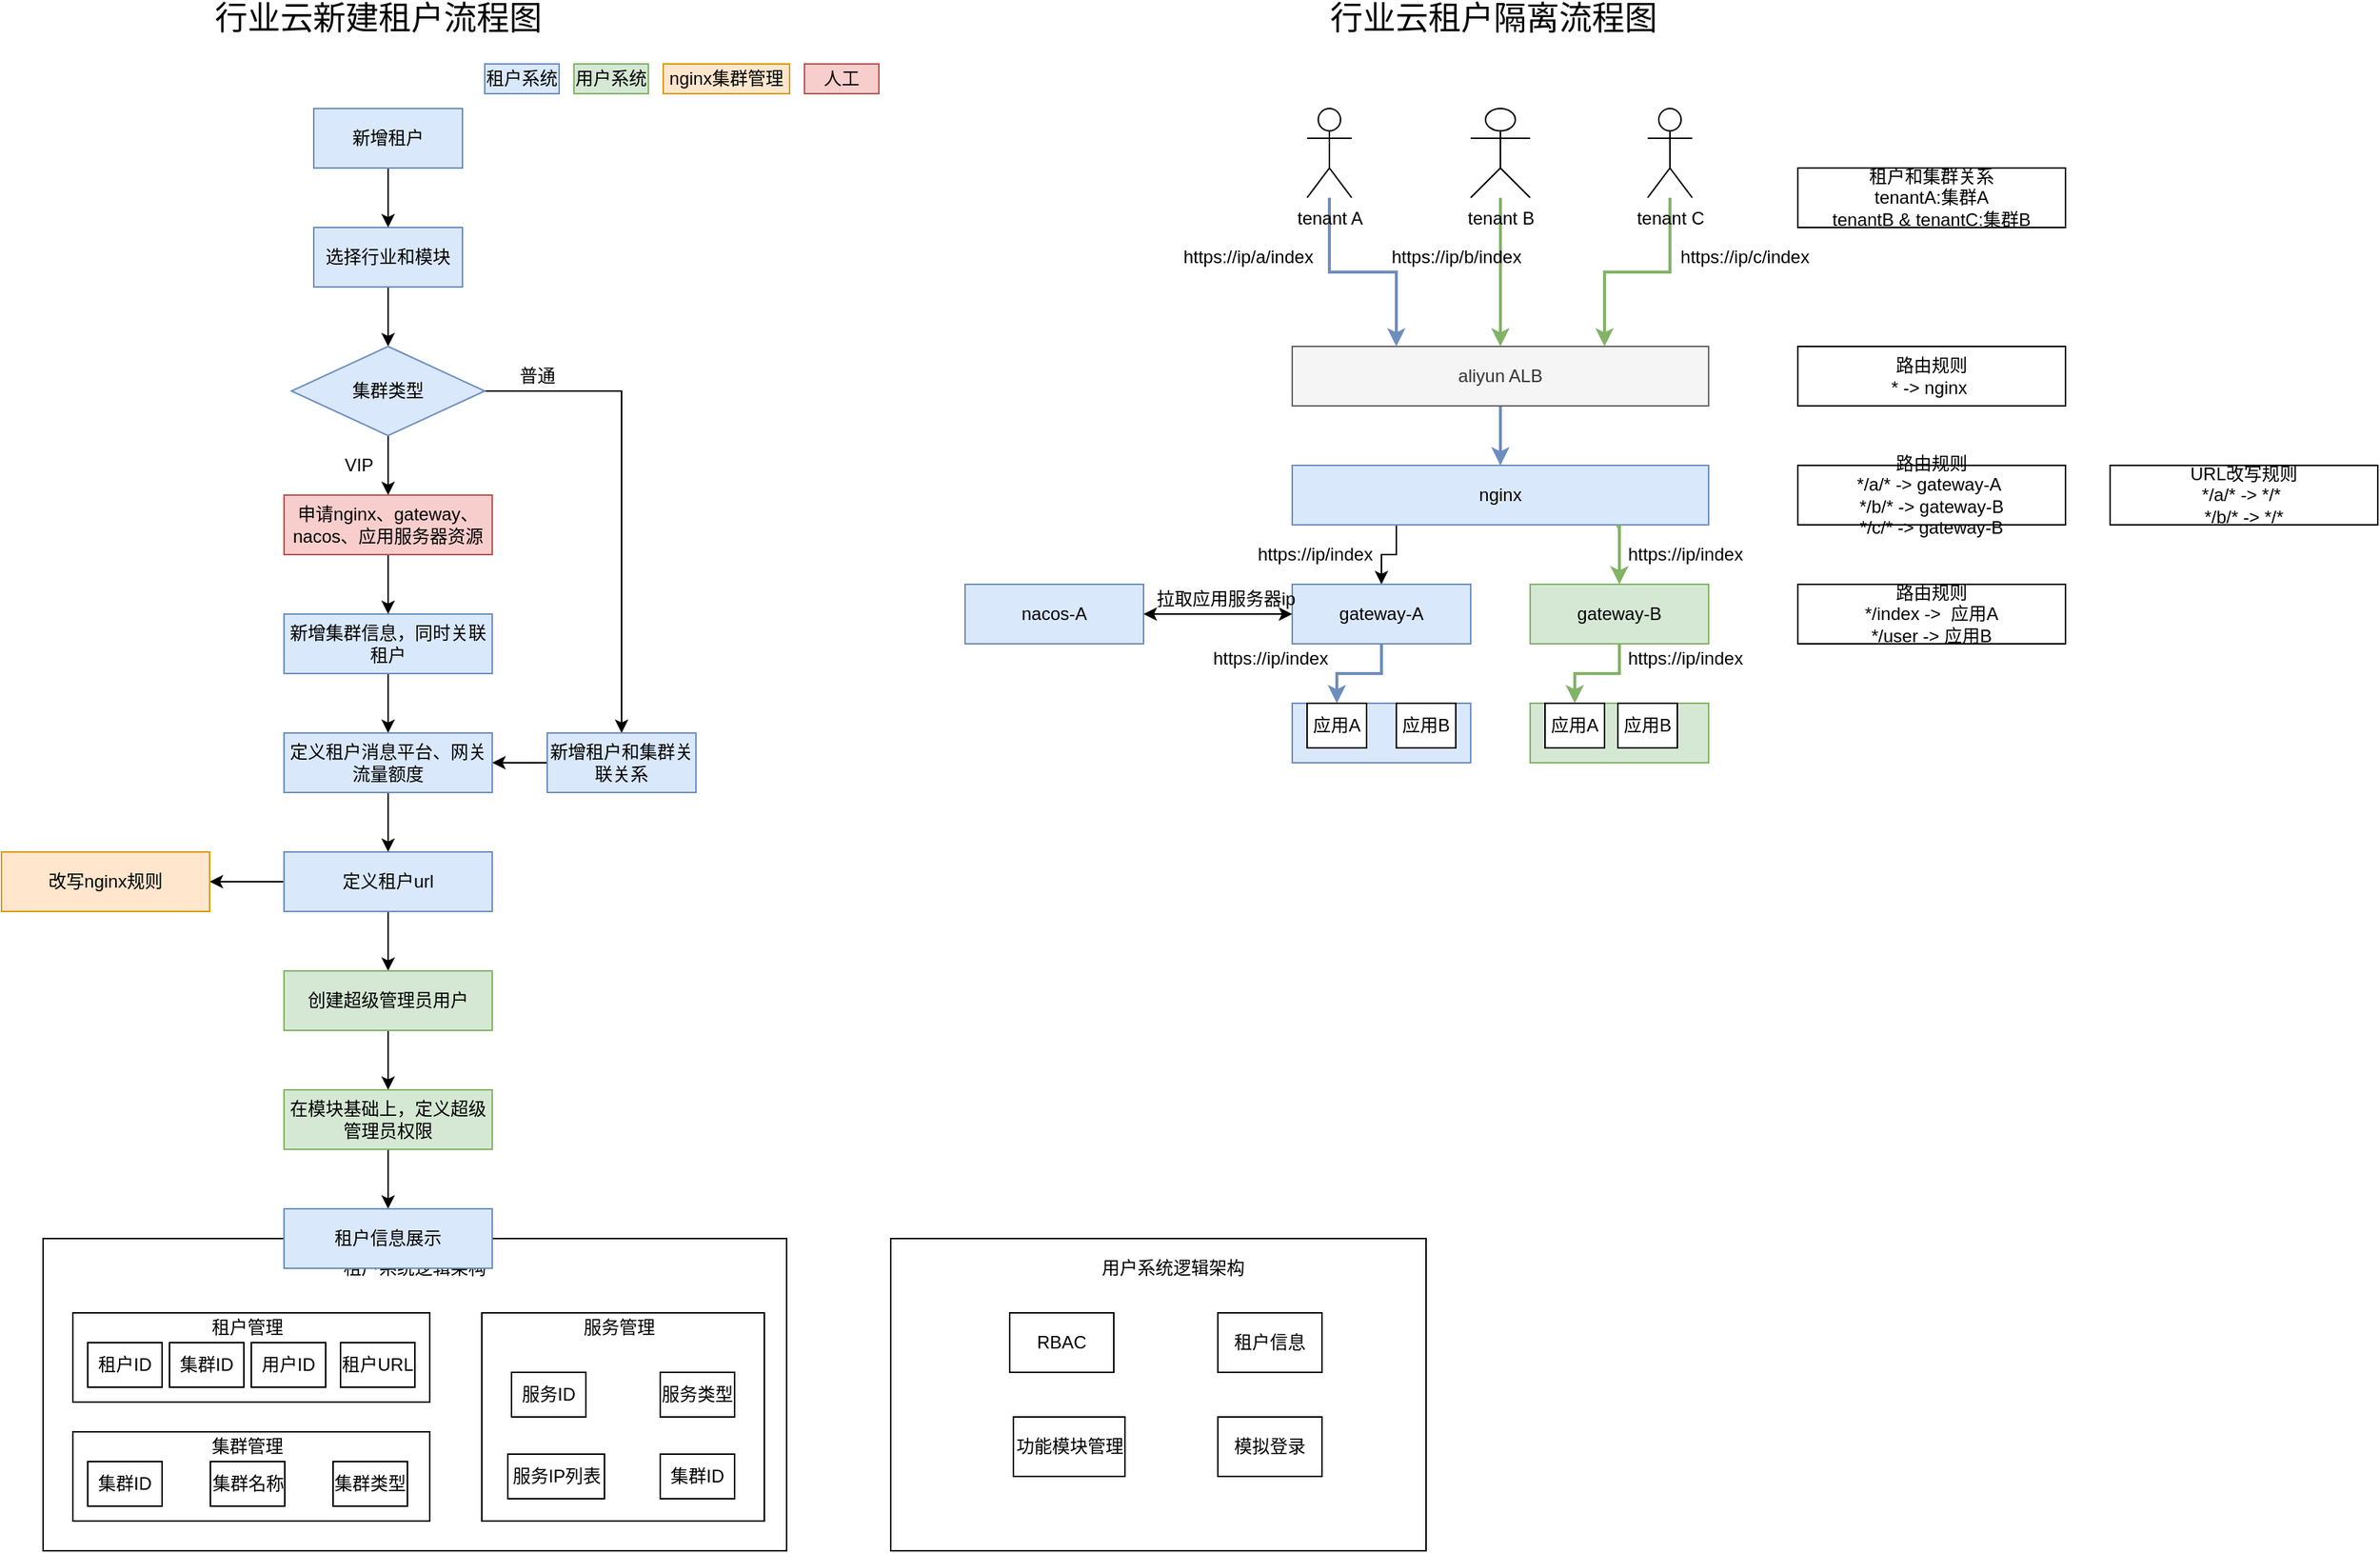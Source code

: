 <mxfile version="14.6.12" type="github">
  <diagram id="JblWaZ8aB8iVZCQLwsj8" name="Page-1">
    <mxGraphModel dx="2249" dy="1931" grid="1" gridSize="10" guides="1" tooltips="1" connect="1" arrows="1" fold="1" page="1" pageScale="1" pageWidth="827" pageHeight="1169" math="0" shadow="0">
      <root>
        <mxCell id="0" />
        <mxCell id="1" parent="0" />
        <mxCell id="si1Oo1tkvW6U5wxhtszM-8" style="edgeStyle=orthogonalEdgeStyle;rounded=0;orthogonalLoop=1;jettySize=auto;html=1;entryX=0.5;entryY=0;entryDx=0;entryDy=0;fillColor=#d5e8d4;strokeColor=#82b366;strokeWidth=2;" parent="1" source="si1Oo1tkvW6U5wxhtszM-1" target="si1Oo1tkvW6U5wxhtszM-6" edge="1">
          <mxGeometry relative="1" as="geometry" />
        </mxCell>
        <mxCell id="si1Oo1tkvW6U5wxhtszM-1" value="tenant B" style="shape=umlActor;verticalLabelPosition=bottom;verticalAlign=top;html=1;outlineConnect=0;" parent="1" vertex="1">
          <mxGeometry x="280" y="40" width="40" height="60" as="geometry" />
        </mxCell>
        <mxCell id="si1Oo1tkvW6U5wxhtszM-9" style="edgeStyle=orthogonalEdgeStyle;rounded=0;orthogonalLoop=1;jettySize=auto;html=1;entryX=0.25;entryY=0;entryDx=0;entryDy=0;fillColor=#dae8fc;strokeColor=#6c8ebf;strokeWidth=2;" parent="1" source="si1Oo1tkvW6U5wxhtszM-2" target="si1Oo1tkvW6U5wxhtszM-6" edge="1">
          <mxGeometry relative="1" as="geometry" />
        </mxCell>
        <mxCell id="si1Oo1tkvW6U5wxhtszM-2" value="tenant A" style="shape=umlActor;verticalLabelPosition=bottom;verticalAlign=top;html=1;outlineConnect=0;" parent="1" vertex="1">
          <mxGeometry x="170" y="40" width="30" height="60" as="geometry" />
        </mxCell>
        <mxCell id="si1Oo1tkvW6U5wxhtszM-10" style="edgeStyle=orthogonalEdgeStyle;rounded=0;orthogonalLoop=1;jettySize=auto;html=1;entryX=0.75;entryY=0;entryDx=0;entryDy=0;strokeColor=#82b366;strokeWidth=2;fillColor=#d5e8d4;" parent="1" source="si1Oo1tkvW6U5wxhtszM-3" target="si1Oo1tkvW6U5wxhtszM-6" edge="1">
          <mxGeometry relative="1" as="geometry" />
        </mxCell>
        <mxCell id="si1Oo1tkvW6U5wxhtszM-3" value="tenant C" style="shape=umlActor;verticalLabelPosition=bottom;verticalAlign=top;html=1;outlineConnect=0;" parent="1" vertex="1">
          <mxGeometry x="399" y="40" width="30" height="60" as="geometry" />
        </mxCell>
        <mxCell id="si1Oo1tkvW6U5wxhtszM-5" value="租户和集群关系&lt;br&gt;tenantA:集群A&lt;br&gt;tenantB &amp;amp; tenantC:集群B" style="rounded=0;whiteSpace=wrap;html=1;" parent="1" vertex="1">
          <mxGeometry x="500" y="80" width="180" height="40" as="geometry" />
        </mxCell>
        <mxCell id="si1Oo1tkvW6U5wxhtszM-17" style="edgeStyle=orthogonalEdgeStyle;rounded=0;orthogonalLoop=1;jettySize=auto;html=1;exitX=0.5;exitY=1;exitDx=0;exitDy=0;strokeColor=#6c8ebf;strokeWidth=2;fillColor=#dae8fc;" parent="1" source="si1Oo1tkvW6U5wxhtszM-6" target="si1Oo1tkvW6U5wxhtszM-14" edge="1">
          <mxGeometry relative="1" as="geometry" />
        </mxCell>
        <mxCell id="si1Oo1tkvW6U5wxhtszM-6" value="aliyun ALB" style="rounded=0;whiteSpace=wrap;html=1;fillColor=#f5f5f5;strokeColor=#666666;fontColor=#333333;" parent="1" vertex="1">
          <mxGeometry x="160" y="200" width="280" height="40" as="geometry" />
        </mxCell>
        <mxCell id="si1Oo1tkvW6U5wxhtszM-11" value="https://ip/a/index" style="text;html=1;align=center;verticalAlign=middle;resizable=0;points=[];autosize=1;strokeColor=none;" parent="1" vertex="1">
          <mxGeometry x="80" y="130" width="100" height="20" as="geometry" />
        </mxCell>
        <mxCell id="si1Oo1tkvW6U5wxhtszM-12" value="https://ip/b/index" style="text;html=1;align=center;verticalAlign=middle;resizable=0;points=[];autosize=1;strokeColor=none;" parent="1" vertex="1">
          <mxGeometry x="220" y="130" width="100" height="20" as="geometry" />
        </mxCell>
        <mxCell id="si1Oo1tkvW6U5wxhtszM-13" value="https://ip/c/index" style="text;html=1;align=center;verticalAlign=middle;resizable=0;points=[];autosize=1;strokeColor=none;" parent="1" vertex="1">
          <mxGeometry x="414" y="130" width="100" height="20" as="geometry" />
        </mxCell>
        <mxCell id="si1Oo1tkvW6U5wxhtszM-123" style="edgeStyle=orthogonalEdgeStyle;rounded=0;orthogonalLoop=1;jettySize=auto;html=1;exitX=0.25;exitY=1;exitDx=0;exitDy=0;entryX=0.5;entryY=0;entryDx=0;entryDy=0;strokeWidth=1;" parent="1" source="si1Oo1tkvW6U5wxhtszM-14" target="si1Oo1tkvW6U5wxhtszM-25" edge="1">
          <mxGeometry relative="1" as="geometry" />
        </mxCell>
        <mxCell id="si1Oo1tkvW6U5wxhtszM-14" value="nginx" style="rounded=0;whiteSpace=wrap;html=1;fillColor=#dae8fc;strokeColor=#6c8ebf;" parent="1" vertex="1">
          <mxGeometry x="160" y="280" width="280" height="40" as="geometry" />
        </mxCell>
        <mxCell id="si1Oo1tkvW6U5wxhtszM-28" style="edgeStyle=orthogonalEdgeStyle;rounded=0;orthogonalLoop=1;jettySize=auto;html=1;exitX=0.779;exitY=1.025;exitDx=0;exitDy=0;entryX=0.5;entryY=0;entryDx=0;entryDy=0;strokeColor=#82b366;strokeWidth=2;fillColor=#d5e8d4;exitPerimeter=0;" parent="1" target="si1Oo1tkvW6U5wxhtszM-26" edge="1" source="si1Oo1tkvW6U5wxhtszM-14">
          <mxGeometry relative="1" as="geometry">
            <mxPoint x="380" y="360" as="sourcePoint" />
          </mxGeometry>
        </mxCell>
        <mxCell id="si1Oo1tkvW6U5wxhtszM-20" value="路由规则&lt;br&gt;* -&amp;gt; nginx&amp;nbsp;" style="rounded=0;whiteSpace=wrap;html=1;" parent="1" vertex="1">
          <mxGeometry x="500" y="200" width="180" height="40" as="geometry" />
        </mxCell>
        <mxCell id="si1Oo1tkvW6U5wxhtszM-56" style="edgeStyle=orthogonalEdgeStyle;rounded=0;orthogonalLoop=1;jettySize=auto;html=1;exitX=0.5;exitY=1;exitDx=0;exitDy=0;entryX=0.5;entryY=0;entryDx=0;entryDy=0;strokeColor=#6c8ebf;strokeWidth=2;fillColor=#dae8fc;" parent="1" source="si1Oo1tkvW6U5wxhtszM-25" target="si1Oo1tkvW6U5wxhtszM-45" edge="1">
          <mxGeometry relative="1" as="geometry" />
        </mxCell>
        <mxCell id="si1Oo1tkvW6U5wxhtszM-25" value="gateway-A" style="rounded=0;whiteSpace=wrap;html=1;fillColor=#dae8fc;strokeColor=#6c8ebf;" parent="1" vertex="1">
          <mxGeometry x="160" y="360" width="120" height="40" as="geometry" />
        </mxCell>
        <mxCell id="si1Oo1tkvW6U5wxhtszM-57" style="edgeStyle=orthogonalEdgeStyle;rounded=0;orthogonalLoop=1;jettySize=auto;html=1;exitX=0.5;exitY=1;exitDx=0;exitDy=0;entryX=0.5;entryY=0;entryDx=0;entryDy=0;strokeColor=#82b366;strokeWidth=2;fillColor=#d5e8d4;" parent="1" source="si1Oo1tkvW6U5wxhtszM-26" target="si1Oo1tkvW6U5wxhtszM-51" edge="1">
          <mxGeometry relative="1" as="geometry" />
        </mxCell>
        <mxCell id="si1Oo1tkvW6U5wxhtszM-26" value="gateway-B" style="rounded=0;whiteSpace=wrap;html=1;fillColor=#d5e8d4;strokeColor=#82b366;" parent="1" vertex="1">
          <mxGeometry x="320" y="360" width="120" height="40" as="geometry" />
        </mxCell>
        <mxCell id="si1Oo1tkvW6U5wxhtszM-29" value="https://ip/index" style="text;html=1;align=center;verticalAlign=middle;resizable=0;points=[];autosize=1;strokeColor=none;" parent="1" vertex="1">
          <mxGeometry x="130" y="330" width="90" height="20" as="geometry" />
        </mxCell>
        <mxCell id="si1Oo1tkvW6U5wxhtszM-30" value="https://ip/index" style="text;html=1;align=center;verticalAlign=middle;resizable=0;points=[];autosize=1;strokeColor=none;" parent="1" vertex="1">
          <mxGeometry x="379" y="330" width="90" height="20" as="geometry" />
        </mxCell>
        <mxCell id="si1Oo1tkvW6U5wxhtszM-31" value="nacos-A" style="rounded=0;whiteSpace=wrap;html=1;fillColor=#dae8fc;strokeColor=#6c8ebf;" parent="1" vertex="1">
          <mxGeometry x="-60" y="360" width="120" height="40" as="geometry" />
        </mxCell>
        <mxCell id="si1Oo1tkvW6U5wxhtszM-35" value="" style="endArrow=classic;startArrow=classic;html=1;entryX=0;entryY=0.5;entryDx=0;entryDy=0;exitX=1;exitY=0.5;exitDx=0;exitDy=0;" parent="1" source="si1Oo1tkvW6U5wxhtszM-31" edge="1" target="si1Oo1tkvW6U5wxhtszM-25">
          <mxGeometry width="50" height="50" relative="1" as="geometry">
            <mxPoint x="100" y="429.5" as="sourcePoint" />
            <mxPoint x="160" y="429.5" as="targetPoint" />
          </mxGeometry>
        </mxCell>
        <mxCell id="si1Oo1tkvW6U5wxhtszM-38" value="拉取应用服务器ip" style="text;html=1;align=center;verticalAlign=middle;resizable=0;points=[];autosize=1;strokeColor=none;" parent="1" vertex="1">
          <mxGeometry x="60" y="360" width="110" height="20" as="geometry" />
        </mxCell>
        <mxCell id="si1Oo1tkvW6U5wxhtszM-41" value="路由规则&lt;br&gt;*/index -&amp;gt;&amp;nbsp; 应用A&lt;br&gt;*/user -&amp;gt; 应用B" style="rounded=0;whiteSpace=wrap;html=1;" parent="1" vertex="1">
          <mxGeometry x="500" y="360" width="180" height="40" as="geometry" />
        </mxCell>
        <mxCell id="si1Oo1tkvW6U5wxhtszM-44" value="" style="rounded=0;whiteSpace=wrap;html=1;fillColor=#dae8fc;strokeColor=#6c8ebf;" parent="1" vertex="1">
          <mxGeometry x="160" y="440" width="120" height="40" as="geometry" />
        </mxCell>
        <mxCell id="si1Oo1tkvW6U5wxhtszM-45" value="应用A" style="rounded=0;whiteSpace=wrap;html=1;" parent="1" vertex="1">
          <mxGeometry x="170" y="440" width="40" height="30" as="geometry" />
        </mxCell>
        <mxCell id="si1Oo1tkvW6U5wxhtszM-46" value="应用B" style="rounded=0;whiteSpace=wrap;html=1;" parent="1" vertex="1">
          <mxGeometry x="230" y="440" width="40" height="30" as="geometry" />
        </mxCell>
        <mxCell id="si1Oo1tkvW6U5wxhtszM-50" value="" style="rounded=0;whiteSpace=wrap;html=1;fillColor=#d5e8d4;strokeColor=#82b366;" parent="1" vertex="1">
          <mxGeometry x="320" y="440" width="120" height="40" as="geometry" />
        </mxCell>
        <mxCell id="si1Oo1tkvW6U5wxhtszM-51" value="应用A" style="rounded=0;whiteSpace=wrap;html=1;" parent="1" vertex="1">
          <mxGeometry x="330" y="440" width="40" height="30" as="geometry" />
        </mxCell>
        <mxCell id="si1Oo1tkvW6U5wxhtszM-52" value="应用B" style="rounded=0;whiteSpace=wrap;html=1;" parent="1" vertex="1">
          <mxGeometry x="379" y="440" width="40" height="30" as="geometry" />
        </mxCell>
        <mxCell id="si1Oo1tkvW6U5wxhtszM-58" value="https://ip/index" style="text;html=1;align=center;verticalAlign=middle;resizable=0;points=[];autosize=1;strokeColor=none;" parent="1" vertex="1">
          <mxGeometry x="100" y="400" width="90" height="20" as="geometry" />
        </mxCell>
        <mxCell id="si1Oo1tkvW6U5wxhtszM-61" value="https://ip/index" style="text;html=1;align=center;verticalAlign=middle;resizable=0;points=[];autosize=1;strokeColor=none;" parent="1" vertex="1">
          <mxGeometry x="379" y="400" width="90" height="20" as="geometry" />
        </mxCell>
        <mxCell id="si1Oo1tkvW6U5wxhtszM-64" value="&lt;font style=&quot;font-size: 22px&quot;&gt;行业云租户隔离流程图&lt;/font&gt;" style="text;html=1;align=center;verticalAlign=middle;resizable=0;points=[];autosize=1;strokeColor=none;" parent="1" vertex="1">
          <mxGeometry x="175" y="-30" width="240" height="20" as="geometry" />
        </mxCell>
        <mxCell id="si1Oo1tkvW6U5wxhtszM-65" value="&lt;font style=&quot;font-size: 22px&quot;&gt;行业云新建租户流程图&lt;/font&gt;" style="text;html=1;align=center;verticalAlign=middle;resizable=0;points=[];autosize=1;strokeColor=none;" parent="1" vertex="1">
          <mxGeometry x="-575" y="-30" width="240" height="20" as="geometry" />
        </mxCell>
        <mxCell id="si1Oo1tkvW6U5wxhtszM-69" style="edgeStyle=orthogonalEdgeStyle;rounded=0;orthogonalLoop=1;jettySize=auto;html=1;exitX=0.5;exitY=1;exitDx=0;exitDy=0;entryX=0.5;entryY=0;entryDx=0;entryDy=0;strokeWidth=1;" parent="1" source="si1Oo1tkvW6U5wxhtszM-66" target="si1Oo1tkvW6U5wxhtszM-68" edge="1">
          <mxGeometry relative="1" as="geometry" />
        </mxCell>
        <mxCell id="si1Oo1tkvW6U5wxhtszM-66" value="选择行业和模块" style="rounded=0;whiteSpace=wrap;html=1;fillColor=#dae8fc;strokeColor=#6c8ebf;" parent="1" vertex="1">
          <mxGeometry x="-498" y="120" width="100" height="40" as="geometry" />
        </mxCell>
        <mxCell id="si1Oo1tkvW6U5wxhtszM-73" style="edgeStyle=orthogonalEdgeStyle;rounded=0;orthogonalLoop=1;jettySize=auto;html=1;strokeWidth=1;" parent="1" source="si1Oo1tkvW6U5wxhtszM-68" target="si1Oo1tkvW6U5wxhtszM-72" edge="1">
          <mxGeometry relative="1" as="geometry" />
        </mxCell>
        <mxCell id="oAvXjp7Cg_e-QrGF-36S-9" style="edgeStyle=orthogonalEdgeStyle;rounded=0;orthogonalLoop=1;jettySize=auto;html=1;exitX=0.5;exitY=1;exitDx=0;exitDy=0;entryX=0.5;entryY=0;entryDx=0;entryDy=0;" edge="1" parent="1" source="si1Oo1tkvW6U5wxhtszM-68" target="si1Oo1tkvW6U5wxhtszM-85">
          <mxGeometry relative="1" as="geometry" />
        </mxCell>
        <mxCell id="si1Oo1tkvW6U5wxhtszM-68" value="集群类型" style="rhombus;whiteSpace=wrap;html=1;fillColor=#dae8fc;strokeColor=#6c8ebf;strokeWidth=1;" parent="1" vertex="1">
          <mxGeometry x="-513" y="200" width="130" height="60" as="geometry" />
        </mxCell>
        <mxCell id="oAvXjp7Cg_e-QrGF-36S-14" style="edgeStyle=orthogonalEdgeStyle;rounded=0;orthogonalLoop=1;jettySize=auto;html=1;exitX=0;exitY=0.5;exitDx=0;exitDy=0;entryX=1;entryY=0.5;entryDx=0;entryDy=0;" edge="1" parent="1" source="si1Oo1tkvW6U5wxhtszM-72" target="oAvXjp7Cg_e-QrGF-36S-13">
          <mxGeometry relative="1" as="geometry" />
        </mxCell>
        <mxCell id="si1Oo1tkvW6U5wxhtszM-72" value="新增租户和集群关联关系" style="rounded=0;whiteSpace=wrap;html=1;fillColor=#dae8fc;strokeColor=#6c8ebf;strokeWidth=1;" parent="1" vertex="1">
          <mxGeometry x="-341" y="460" width="100" height="40" as="geometry" />
        </mxCell>
        <mxCell id="si1Oo1tkvW6U5wxhtszM-74" value="普通" style="text;html=1;align=center;verticalAlign=middle;resizable=0;points=[];autosize=1;strokeColor=none;strokeWidth=1;" parent="1" vertex="1">
          <mxGeometry x="-368" y="210" width="40" height="20" as="geometry" />
        </mxCell>
        <mxCell id="oAvXjp7Cg_e-QrGF-36S-15" style="edgeStyle=orthogonalEdgeStyle;rounded=0;orthogonalLoop=1;jettySize=auto;html=1;exitX=0.5;exitY=1;exitDx=0;exitDy=0;entryX=0.5;entryY=0;entryDx=0;entryDy=0;" edge="1" parent="1" source="si1Oo1tkvW6U5wxhtszM-75" target="oAvXjp7Cg_e-QrGF-36S-13">
          <mxGeometry relative="1" as="geometry" />
        </mxCell>
        <mxCell id="si1Oo1tkvW6U5wxhtszM-75" value="新增集群信息，同时关联租户" style="rounded=0;whiteSpace=wrap;html=1;fillColor=#dae8fc;strokeColor=#6c8ebf;strokeWidth=1;" parent="1" vertex="1">
          <mxGeometry x="-518" y="380" width="140" height="40" as="geometry" />
        </mxCell>
        <mxCell id="si1Oo1tkvW6U5wxhtszM-80" style="edgeStyle=orthogonalEdgeStyle;rounded=0;orthogonalLoop=1;jettySize=auto;html=1;exitX=0.5;exitY=1;exitDx=0;exitDy=0;entryX=0.5;entryY=0;entryDx=0;entryDy=0;strokeWidth=1;" parent="1" source="si1Oo1tkvW6U5wxhtszM-76" target="si1Oo1tkvW6U5wxhtszM-79" edge="1">
          <mxGeometry relative="1" as="geometry" />
        </mxCell>
        <mxCell id="si1Oo1tkvW6U5wxhtszM-88" style="edgeStyle=orthogonalEdgeStyle;rounded=0;orthogonalLoop=1;jettySize=auto;html=1;entryX=1;entryY=0.5;entryDx=0;entryDy=0;strokeWidth=1;" parent="1" source="si1Oo1tkvW6U5wxhtszM-76" target="si1Oo1tkvW6U5wxhtszM-86" edge="1">
          <mxGeometry relative="1" as="geometry" />
        </mxCell>
        <mxCell id="si1Oo1tkvW6U5wxhtszM-76" value="定义租户url" style="rounded=0;whiteSpace=wrap;html=1;fillColor=#dae8fc;strokeColor=#6c8ebf;strokeWidth=1;" parent="1" vertex="1">
          <mxGeometry x="-518" y="540" width="140" height="40" as="geometry" />
        </mxCell>
        <mxCell id="si1Oo1tkvW6U5wxhtszM-90" style="edgeStyle=orthogonalEdgeStyle;rounded=0;orthogonalLoop=1;jettySize=auto;html=1;exitX=0.5;exitY=1;exitDx=0;exitDy=0;entryX=0.5;entryY=0;entryDx=0;entryDy=0;strokeWidth=1;" parent="1" source="si1Oo1tkvW6U5wxhtszM-79" target="si1Oo1tkvW6U5wxhtszM-89" edge="1">
          <mxGeometry relative="1" as="geometry" />
        </mxCell>
        <mxCell id="si1Oo1tkvW6U5wxhtszM-79" value="创建超级管理员用户" style="rounded=0;whiteSpace=wrap;html=1;fillColor=#d5e8d4;strokeColor=#82b366;" parent="1" vertex="1">
          <mxGeometry x="-518" y="620" width="140" height="40" as="geometry" />
        </mxCell>
        <mxCell id="si1Oo1tkvW6U5wxhtszM-82" value="租户系统" style="rounded=0;whiteSpace=wrap;html=1;fillColor=#dae8fc;strokeColor=#6c8ebf;" parent="1" vertex="1">
          <mxGeometry x="-383" y="10" width="50" height="20" as="geometry" />
        </mxCell>
        <mxCell id="si1Oo1tkvW6U5wxhtszM-83" value="用户系统" style="rounded=0;whiteSpace=wrap;html=1;fillColor=#d5e8d4;strokeColor=#82b366;" parent="1" vertex="1">
          <mxGeometry x="-323" y="10" width="50" height="20" as="geometry" />
        </mxCell>
        <mxCell id="si1Oo1tkvW6U5wxhtszM-84" value="nginx集群管理" style="rounded=0;whiteSpace=wrap;html=1;fillColor=#ffe6cc;strokeColor=#d79b00;" parent="1" vertex="1">
          <mxGeometry x="-263" y="10" width="85" height="20" as="geometry" />
        </mxCell>
        <mxCell id="oAvXjp7Cg_e-QrGF-36S-10" style="edgeStyle=orthogonalEdgeStyle;rounded=0;orthogonalLoop=1;jettySize=auto;html=1;exitX=0.5;exitY=1;exitDx=0;exitDy=0;entryX=0.5;entryY=0;entryDx=0;entryDy=0;" edge="1" parent="1" source="si1Oo1tkvW6U5wxhtszM-85" target="si1Oo1tkvW6U5wxhtszM-75">
          <mxGeometry relative="1" as="geometry" />
        </mxCell>
        <mxCell id="si1Oo1tkvW6U5wxhtszM-85" value="申请nginx、gateway、nacos、应用服务器资源" style="rounded=0;whiteSpace=wrap;html=1;fillColor=#f8cecc;strokeColor=#b85450;strokeWidth=1;" parent="1" vertex="1">
          <mxGeometry x="-518" y="300" width="140" height="40" as="geometry" />
        </mxCell>
        <mxCell id="si1Oo1tkvW6U5wxhtszM-86" value="改写nginx规则" style="rounded=0;whiteSpace=wrap;html=1;fillColor=#ffe6cc;strokeColor=#d79b00;strokeWidth=1;" parent="1" vertex="1">
          <mxGeometry x="-708" y="540" width="140" height="40" as="geometry" />
        </mxCell>
        <mxCell id="oAvXjp7Cg_e-QrGF-36S-18" style="edgeStyle=orthogonalEdgeStyle;rounded=0;orthogonalLoop=1;jettySize=auto;html=1;exitX=0.5;exitY=1;exitDx=0;exitDy=0;entryX=0.5;entryY=0;entryDx=0;entryDy=0;" edge="1" parent="1" source="si1Oo1tkvW6U5wxhtszM-89" target="oAvXjp7Cg_e-QrGF-36S-17">
          <mxGeometry relative="1" as="geometry" />
        </mxCell>
        <mxCell id="si1Oo1tkvW6U5wxhtszM-89" value="在模块基础上，定义超级管理员权限" style="rounded=0;whiteSpace=wrap;html=1;fillColor=#d5e8d4;strokeColor=#82b366;" parent="1" vertex="1">
          <mxGeometry x="-518" y="700" width="140" height="40" as="geometry" />
        </mxCell>
        <mxCell id="si1Oo1tkvW6U5wxhtszM-92" value="" style="rounded=0;whiteSpace=wrap;html=1;strokeWidth=1;" parent="1" vertex="1">
          <mxGeometry x="-680" y="800" width="500" height="210" as="geometry" />
        </mxCell>
        <mxCell id="si1Oo1tkvW6U5wxhtszM-93" value="租户系统逻辑架构" style="text;html=1;strokeColor=none;fillColor=none;align=center;verticalAlign=middle;whiteSpace=wrap;rounded=0;" parent="1" vertex="1">
          <mxGeometry x="-480" y="810" width="100" height="20" as="geometry" />
        </mxCell>
        <mxCell id="si1Oo1tkvW6U5wxhtszM-94" value="" style="rounded=0;whiteSpace=wrap;html=1;strokeWidth=1;" parent="1" vertex="1">
          <mxGeometry x="-660" y="850" width="240" height="60" as="geometry" />
        </mxCell>
        <mxCell id="si1Oo1tkvW6U5wxhtszM-95" value="" style="rounded=0;whiteSpace=wrap;html=1;strokeWidth=1;" parent="1" vertex="1">
          <mxGeometry x="-660" y="930" width="240" height="60" as="geometry" />
        </mxCell>
        <mxCell id="si1Oo1tkvW6U5wxhtszM-97" value="" style="rounded=0;whiteSpace=wrap;html=1;strokeWidth=1;" parent="1" vertex="1">
          <mxGeometry x="-385" y="850" width="190" height="140" as="geometry" />
        </mxCell>
        <mxCell id="si1Oo1tkvW6U5wxhtszM-98" value="租户ID" style="rounded=0;whiteSpace=wrap;html=1;strokeWidth=1;" parent="1" vertex="1">
          <mxGeometry x="-650" y="870" width="50" height="30" as="geometry" />
        </mxCell>
        <mxCell id="si1Oo1tkvW6U5wxhtszM-99" value="集群ID" style="rounded=0;whiteSpace=wrap;html=1;strokeWidth=1;" parent="1" vertex="1">
          <mxGeometry x="-595" y="870" width="50" height="30" as="geometry" />
        </mxCell>
        <mxCell id="si1Oo1tkvW6U5wxhtszM-100" value="用户ID" style="rounded=0;whiteSpace=wrap;html=1;strokeWidth=1;" parent="1" vertex="1">
          <mxGeometry x="-540" y="870" width="50" height="30" as="geometry" />
        </mxCell>
        <mxCell id="si1Oo1tkvW6U5wxhtszM-101" value="集群ID" style="rounded=0;whiteSpace=wrap;html=1;strokeWidth=1;" parent="1" vertex="1">
          <mxGeometry x="-650" y="950" width="50" height="30" as="geometry" />
        </mxCell>
        <mxCell id="si1Oo1tkvW6U5wxhtszM-102" value="租户URL" style="rounded=0;whiteSpace=wrap;html=1;strokeWidth=1;" parent="1" vertex="1">
          <mxGeometry x="-480" y="870" width="50" height="30" as="geometry" />
        </mxCell>
        <mxCell id="si1Oo1tkvW6U5wxhtszM-104" value="服务ID" style="rounded=0;whiteSpace=wrap;html=1;strokeWidth=1;" parent="1" vertex="1">
          <mxGeometry x="-365" y="890" width="50" height="30" as="geometry" />
        </mxCell>
        <mxCell id="si1Oo1tkvW6U5wxhtszM-105" value="服务类型" style="rounded=0;whiteSpace=wrap;html=1;strokeWidth=1;" parent="1" vertex="1">
          <mxGeometry x="-265" y="890" width="50" height="30" as="geometry" />
        </mxCell>
        <mxCell id="si1Oo1tkvW6U5wxhtszM-106" value="服务IP列表" style="rounded=0;whiteSpace=wrap;html=1;strokeWidth=1;" parent="1" vertex="1">
          <mxGeometry x="-367.5" y="945" width="65" height="30" as="geometry" />
        </mxCell>
        <mxCell id="si1Oo1tkvW6U5wxhtszM-107" value="集群ID" style="rounded=0;whiteSpace=wrap;html=1;strokeWidth=1;" parent="1" vertex="1">
          <mxGeometry x="-265" y="945" width="50" height="30" as="geometry" />
        </mxCell>
        <mxCell id="si1Oo1tkvW6U5wxhtszM-109" value="租户管理" style="text;html=1;strokeColor=none;fillColor=none;align=center;verticalAlign=middle;whiteSpace=wrap;rounded=0;" parent="1" vertex="1">
          <mxGeometry x="-570" y="850" width="55" height="20" as="geometry" />
        </mxCell>
        <mxCell id="si1Oo1tkvW6U5wxhtszM-110" value="集群管理" style="text;html=1;strokeColor=none;fillColor=none;align=center;verticalAlign=middle;whiteSpace=wrap;rounded=0;" parent="1" vertex="1">
          <mxGeometry x="-570" y="930" width="55" height="20" as="geometry" />
        </mxCell>
        <mxCell id="si1Oo1tkvW6U5wxhtszM-111" value="服务管理" style="text;html=1;strokeColor=none;fillColor=none;align=center;verticalAlign=middle;whiteSpace=wrap;rounded=0;" parent="1" vertex="1">
          <mxGeometry x="-320" y="850" width="55" height="20" as="geometry" />
        </mxCell>
        <mxCell id="si1Oo1tkvW6U5wxhtszM-113" value="" style="rounded=0;whiteSpace=wrap;html=1;strokeWidth=1;" parent="1" vertex="1">
          <mxGeometry x="-110" y="800" width="360" height="210" as="geometry" />
        </mxCell>
        <mxCell id="si1Oo1tkvW6U5wxhtszM-114" value="用户系统逻辑架构" style="text;html=1;strokeColor=none;fillColor=none;align=center;verticalAlign=middle;whiteSpace=wrap;rounded=0;" parent="1" vertex="1">
          <mxGeometry x="30" y="810" width="100" height="20" as="geometry" />
        </mxCell>
        <mxCell id="si1Oo1tkvW6U5wxhtszM-115" value="RBAC" style="rounded=0;whiteSpace=wrap;html=1;strokeWidth=1;" parent="1" vertex="1">
          <mxGeometry x="-30" y="850" width="70" height="40" as="geometry" />
        </mxCell>
        <mxCell id="si1Oo1tkvW6U5wxhtszM-116" value="模拟登录" style="rounded=0;whiteSpace=wrap;html=1;strokeWidth=1;" parent="1" vertex="1">
          <mxGeometry x="110" y="920" width="70" height="40" as="geometry" />
        </mxCell>
        <mxCell id="si1Oo1tkvW6U5wxhtszM-117" value="功能模块管理" style="rounded=0;whiteSpace=wrap;html=1;strokeWidth=1;" parent="1" vertex="1">
          <mxGeometry x="-27.5" y="920" width="75" height="40" as="geometry" />
        </mxCell>
        <mxCell id="si1Oo1tkvW6U5wxhtszM-118" value="URL改写规则&lt;br&gt;*/a/* -&amp;gt; */*&amp;nbsp;&lt;br&gt;*/b/* -&amp;gt; */*" style="rounded=0;whiteSpace=wrap;html=1;" parent="1" vertex="1">
          <mxGeometry x="710" y="280" width="180" height="40" as="geometry" />
        </mxCell>
        <mxCell id="si1Oo1tkvW6U5wxhtszM-119" value="路由规则&lt;br&gt;*/a/* -&amp;gt; gateway-A&amp;nbsp;&lt;br&gt;*/b/* -&amp;gt; gateway-B&lt;br&gt;*/c/* -&amp;gt; gateway-B" style="rounded=0;whiteSpace=wrap;html=1;" parent="1" vertex="1">
          <mxGeometry x="500" y="280" width="180" height="40" as="geometry" />
        </mxCell>
        <mxCell id="oAvXjp7Cg_e-QrGF-36S-2" style="edgeStyle=orthogonalEdgeStyle;rounded=0;orthogonalLoop=1;jettySize=auto;html=1;exitX=0.5;exitY=1;exitDx=0;exitDy=0;entryX=0.5;entryY=0;entryDx=0;entryDy=0;" edge="1" parent="1" source="oAvXjp7Cg_e-QrGF-36S-1" target="si1Oo1tkvW6U5wxhtszM-66">
          <mxGeometry relative="1" as="geometry" />
        </mxCell>
        <mxCell id="oAvXjp7Cg_e-QrGF-36S-1" value="新增租户" style="rounded=0;whiteSpace=wrap;html=1;fillColor=#dae8fc;strokeColor=#6c8ebf;" vertex="1" parent="1">
          <mxGeometry x="-498" y="40" width="100" height="40" as="geometry" />
        </mxCell>
        <mxCell id="oAvXjp7Cg_e-QrGF-36S-3" value="人工" style="rounded=0;whiteSpace=wrap;html=1;fillColor=#f8cecc;strokeColor=#b85450;" vertex="1" parent="1">
          <mxGeometry x="-168" y="10" width="50" height="20" as="geometry" />
        </mxCell>
        <mxCell id="oAvXjp7Cg_e-QrGF-36S-5" value="集群名称" style="rounded=0;whiteSpace=wrap;html=1;strokeWidth=1;" vertex="1" parent="1">
          <mxGeometry x="-567.5" y="950" width="50" height="30" as="geometry" />
        </mxCell>
        <mxCell id="oAvXjp7Cg_e-QrGF-36S-6" value="集群类型" style="rounded=0;whiteSpace=wrap;html=1;strokeWidth=1;" vertex="1" parent="1">
          <mxGeometry x="-485" y="950" width="50" height="30" as="geometry" />
        </mxCell>
        <mxCell id="oAvXjp7Cg_e-QrGF-36S-11" value="VIP" style="text;html=1;align=center;verticalAlign=middle;resizable=0;points=[];autosize=1;strokeColor=none;" vertex="1" parent="1">
          <mxGeometry x="-483" y="270" width="30" height="20" as="geometry" />
        </mxCell>
        <mxCell id="oAvXjp7Cg_e-QrGF-36S-16" style="edgeStyle=orthogonalEdgeStyle;rounded=0;orthogonalLoop=1;jettySize=auto;html=1;exitX=0.5;exitY=1;exitDx=0;exitDy=0;entryX=0.5;entryY=0;entryDx=0;entryDy=0;" edge="1" parent="1" source="oAvXjp7Cg_e-QrGF-36S-13" target="si1Oo1tkvW6U5wxhtszM-76">
          <mxGeometry relative="1" as="geometry" />
        </mxCell>
        <mxCell id="oAvXjp7Cg_e-QrGF-36S-13" value="定义租户消息平台、网关流量额度" style="rounded=0;whiteSpace=wrap;html=1;fillColor=#dae8fc;strokeColor=#6c8ebf;strokeWidth=1;" vertex="1" parent="1">
          <mxGeometry x="-518" y="460" width="140" height="40" as="geometry" />
        </mxCell>
        <mxCell id="oAvXjp7Cg_e-QrGF-36S-17" value="租户信息展示" style="rounded=0;whiteSpace=wrap;html=1;fillColor=#dae8fc;strokeColor=#6c8ebf;" vertex="1" parent="1">
          <mxGeometry x="-518" y="780" width="140" height="40" as="geometry" />
        </mxCell>
        <mxCell id="oAvXjp7Cg_e-QrGF-36S-20" value="租户信息" style="rounded=0;whiteSpace=wrap;html=1;strokeWidth=1;" vertex="1" parent="1">
          <mxGeometry x="110" y="850" width="70" height="40" as="geometry" />
        </mxCell>
      </root>
    </mxGraphModel>
  </diagram>
</mxfile>
